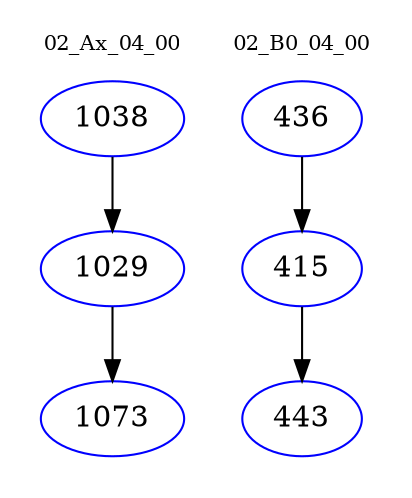 digraph{
subgraph cluster_0 {
color = white
label = "02_Ax_04_00";
fontsize=10;
T0_1038 [label="1038", color="blue"]
T0_1038 -> T0_1029 [color="black"]
T0_1029 [label="1029", color="blue"]
T0_1029 -> T0_1073 [color="black"]
T0_1073 [label="1073", color="blue"]
}
subgraph cluster_1 {
color = white
label = "02_B0_04_00";
fontsize=10;
T1_436 [label="436", color="blue"]
T1_436 -> T1_415 [color="black"]
T1_415 [label="415", color="blue"]
T1_415 -> T1_443 [color="black"]
T1_443 [label="443", color="blue"]
}
}
